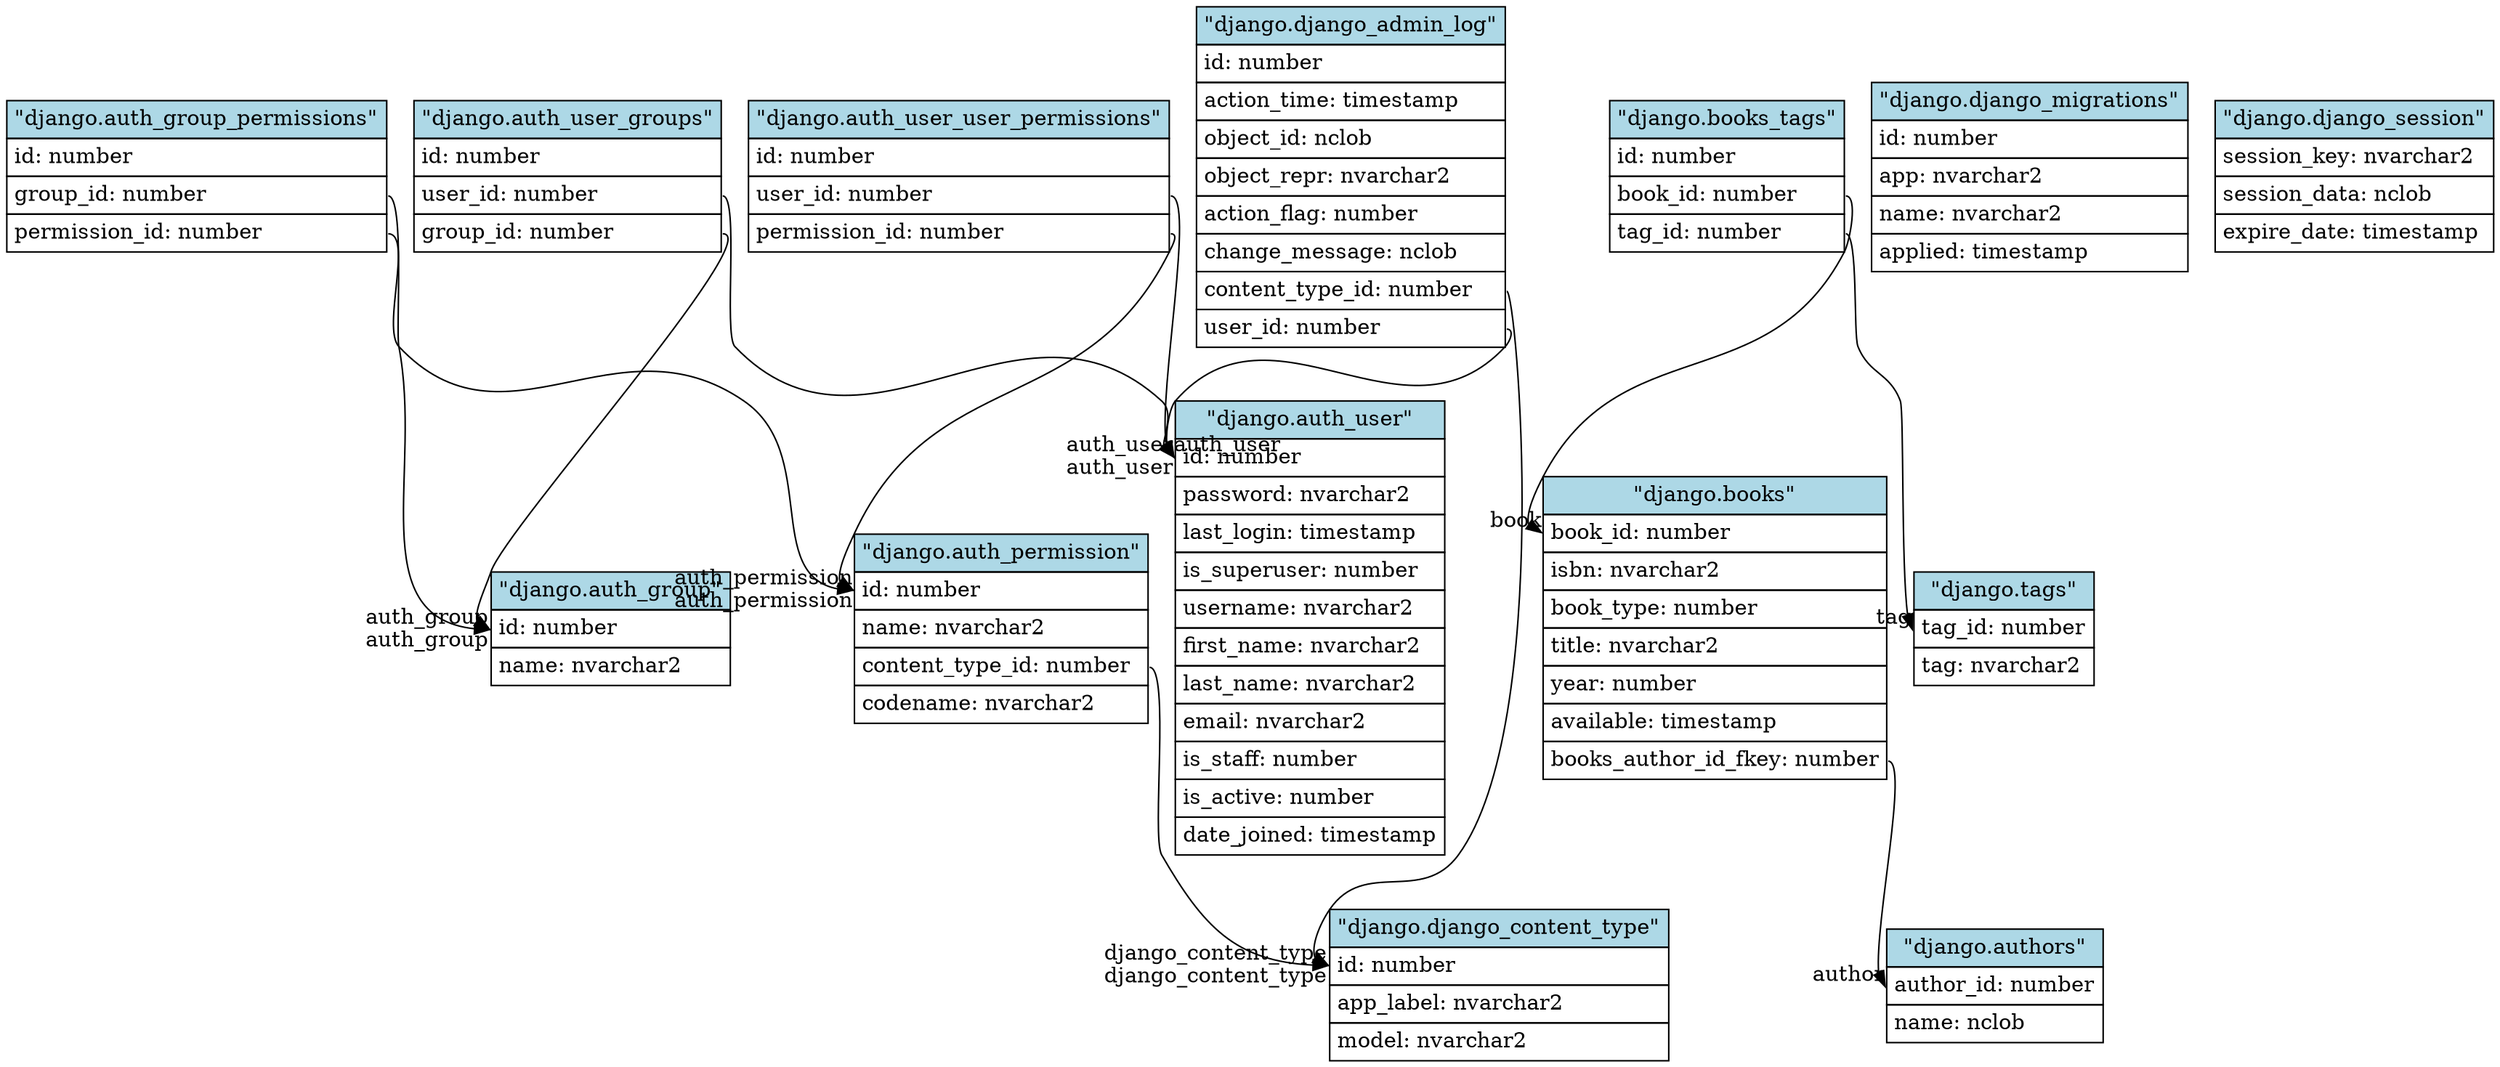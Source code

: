 // Generated by xo for the django schema.
digraph django {
	// Defaults
	node [shape=none
	 margin=0]
	
	// Nodes (tables)
	"django.auth_group" [ label=<
		<table border="0" cellborder="1" cellspacing="0" cellpadding="4">
		<tr><td bgcolor="lightblue">"django.auth_group"</td></tr>
		<tr><td align="left" PORT="id">id: number</td></tr>
		<tr><td align="left" PORT="name">name: nvarchar2</td></tr>
		</table>> ]
	
	"django.auth_group_permissions" [ label=<
		<table border="0" cellborder="1" cellspacing="0" cellpadding="4">
		<tr><td bgcolor="lightblue">"django.auth_group_permissions"</td></tr>
		<tr><td align="left" PORT="id">id: number</td></tr>
		<tr><td align="left" PORT="group_id">group_id: number</td></tr>
		<tr><td align="left" PORT="permission_id">permission_id: number</td></tr>
		</table>> ]
	
	"django.auth_permission" [ label=<
		<table border="0" cellborder="1" cellspacing="0" cellpadding="4">
		<tr><td bgcolor="lightblue">"django.auth_permission"</td></tr>
		<tr><td align="left" PORT="id">id: number</td></tr>
		<tr><td align="left" PORT="name">name: nvarchar2</td></tr>
		<tr><td align="left" PORT="content_type_id">content_type_id: number</td></tr>
		<tr><td align="left" PORT="codename">codename: nvarchar2</td></tr>
		</table>> ]
	
	"django.auth_user" [ label=<
		<table border="0" cellborder="1" cellspacing="0" cellpadding="4">
		<tr><td bgcolor="lightblue">"django.auth_user"</td></tr>
		<tr><td align="left" PORT="id">id: number</td></tr>
		<tr><td align="left" PORT="password">password: nvarchar2</td></tr>
		<tr><td align="left" PORT="last_login">last_login: timestamp</td></tr>
		<tr><td align="left" PORT="is_superuser">is_superuser: number</td></tr>
		<tr><td align="left" PORT="username">username: nvarchar2</td></tr>
		<tr><td align="left" PORT="first_name">first_name: nvarchar2</td></tr>
		<tr><td align="left" PORT="last_name">last_name: nvarchar2</td></tr>
		<tr><td align="left" PORT="email">email: nvarchar2</td></tr>
		<tr><td align="left" PORT="is_staff">is_staff: number</td></tr>
		<tr><td align="left" PORT="is_active">is_active: number</td></tr>
		<tr><td align="left" PORT="date_joined">date_joined: timestamp</td></tr>
		</table>> ]
	
	"django.auth_user_groups" [ label=<
		<table border="0" cellborder="1" cellspacing="0" cellpadding="4">
		<tr><td bgcolor="lightblue">"django.auth_user_groups"</td></tr>
		<tr><td align="left" PORT="id">id: number</td></tr>
		<tr><td align="left" PORT="user_id">user_id: number</td></tr>
		<tr><td align="left" PORT="group_id">group_id: number</td></tr>
		</table>> ]
	
	"django.auth_user_user_permissions" [ label=<
		<table border="0" cellborder="1" cellspacing="0" cellpadding="4">
		<tr><td bgcolor="lightblue">"django.auth_user_user_permissions"</td></tr>
		<tr><td align="left" PORT="id">id: number</td></tr>
		<tr><td align="left" PORT="user_id">user_id: number</td></tr>
		<tr><td align="left" PORT="permission_id">permission_id: number</td></tr>
		</table>> ]
	
	"django.authors" [ label=<
		<table border="0" cellborder="1" cellspacing="0" cellpadding="4">
		<tr><td bgcolor="lightblue">"django.authors"</td></tr>
		<tr><td align="left" PORT="author_id">author_id: number</td></tr>
		<tr><td align="left" PORT="name">name: nclob</td></tr>
		</table>> ]
	
	"django.books" [ label=<
		<table border="0" cellborder="1" cellspacing="0" cellpadding="4">
		<tr><td bgcolor="lightblue">"django.books"</td></tr>
		<tr><td align="left" PORT="book_id">book_id: number</td></tr>
		<tr><td align="left" PORT="isbn">isbn: nvarchar2</td></tr>
		<tr><td align="left" PORT="book_type">book_type: number</td></tr>
		<tr><td align="left" PORT="title">title: nvarchar2</td></tr>
		<tr><td align="left" PORT="year">year: number</td></tr>
		<tr><td align="left" PORT="available">available: timestamp</td></tr>
		<tr><td align="left" PORT="books_author_id_fkey">books_author_id_fkey: number</td></tr>
		</table>> ]
	
	"django.books_tags" [ label=<
		<table border="0" cellborder="1" cellspacing="0" cellpadding="4">
		<tr><td bgcolor="lightblue">"django.books_tags"</td></tr>
		<tr><td align="left" PORT="id">id: number</td></tr>
		<tr><td align="left" PORT="book_id">book_id: number</td></tr>
		<tr><td align="left" PORT="tag_id">tag_id: number</td></tr>
		</table>> ]
	
	"django.django_admin_log" [ label=<
		<table border="0" cellborder="1" cellspacing="0" cellpadding="4">
		<tr><td bgcolor="lightblue">"django.django_admin_log"</td></tr>
		<tr><td align="left" PORT="id">id: number</td></tr>
		<tr><td align="left" PORT="action_time">action_time: timestamp</td></tr>
		<tr><td align="left" PORT="object_id">object_id: nclob</td></tr>
		<tr><td align="left" PORT="object_repr">object_repr: nvarchar2</td></tr>
		<tr><td align="left" PORT="action_flag">action_flag: number</td></tr>
		<tr><td align="left" PORT="change_message">change_message: nclob</td></tr>
		<tr><td align="left" PORT="content_type_id">content_type_id: number</td></tr>
		<tr><td align="left" PORT="user_id">user_id: number</td></tr>
		</table>> ]
	
	"django.django_content_type" [ label=<
		<table border="0" cellborder="1" cellspacing="0" cellpadding="4">
		<tr><td bgcolor="lightblue">"django.django_content_type"</td></tr>
		<tr><td align="left" PORT="id">id: number</td></tr>
		<tr><td align="left" PORT="app_label">app_label: nvarchar2</td></tr>
		<tr><td align="left" PORT="model">model: nvarchar2</td></tr>
		</table>> ]
	
	"django.django_migrations" [ label=<
		<table border="0" cellborder="1" cellspacing="0" cellpadding="4">
		<tr><td bgcolor="lightblue">"django.django_migrations"</td></tr>
		<tr><td align="left" PORT="id">id: number</td></tr>
		<tr><td align="left" PORT="app">app: nvarchar2</td></tr>
		<tr><td align="left" PORT="name">name: nvarchar2</td></tr>
		<tr><td align="left" PORT="applied">applied: timestamp</td></tr>
		</table>> ]
	
	"django.django_session" [ label=<
		<table border="0" cellborder="1" cellspacing="0" cellpadding="4">
		<tr><td bgcolor="lightblue">"django.django_session"</td></tr>
		<tr><td align="left" PORT="session_key">session_key: nvarchar2</td></tr>
		<tr><td align="left" PORT="session_data">session_data: nclob</td></tr>
		<tr><td align="left" PORT="expire_date">expire_date: timestamp</td></tr>
		</table>> ]
	
	"django.tags" [ label=<
		<table border="0" cellborder="1" cellspacing="0" cellpadding="4">
		<tr><td bgcolor="lightblue">"django.tags"</td></tr>
		<tr><td align="left" PORT="tag_id">tag_id: number</td></tr>
		<tr><td align="left" PORT="tag">tag: nvarchar2</td></tr>
		</table>> ]
	
	"django.auth_group_permissions":"group_id":e -> "django.auth_group":"id":w [
		headlabel="auth_group"]
	"django.auth_group_permissions":"permission_id":e -> "django.auth_permission":"id":w [
		headlabel="auth_permission"]
	"django.auth_permission":"content_type_id":e -> "django.django_content_type":"id":w [
		headlabel="django_content_type"]
	"django.auth_user_groups":"group_id":e -> "django.auth_group":"id":w [
		headlabel="auth_group"]
	"django.auth_user_groups":"user_id":e -> "django.auth_user":"id":w [
		headlabel="auth_user"]
	"django.auth_user_user_permissions":"permission_id":e -> "django.auth_permission":"id":w [
		headlabel="auth_permission"]
	"django.auth_user_user_permissions":"user_id":e -> "django.auth_user":"id":w [
		headlabel="auth_user"]
	"django.books":"books_author_id_fkey":e -> "django.authors":"author_id":w [
		headlabel="author"]
	"django.books_tags":"book_id":e -> "django.books":"book_id":w [
		headlabel="book"]
	"django.books_tags":"tag_id":e -> "django.tags":"tag_id":w [
		headlabel="tag"]
	"django.django_admin_log":"content_type_id":e -> "django.django_content_type":"id":w [
		headlabel="django_content_type"]
	"django.django_admin_log":"user_id":e -> "django.auth_user":"id":w [
		headlabel="auth_user"]
}
